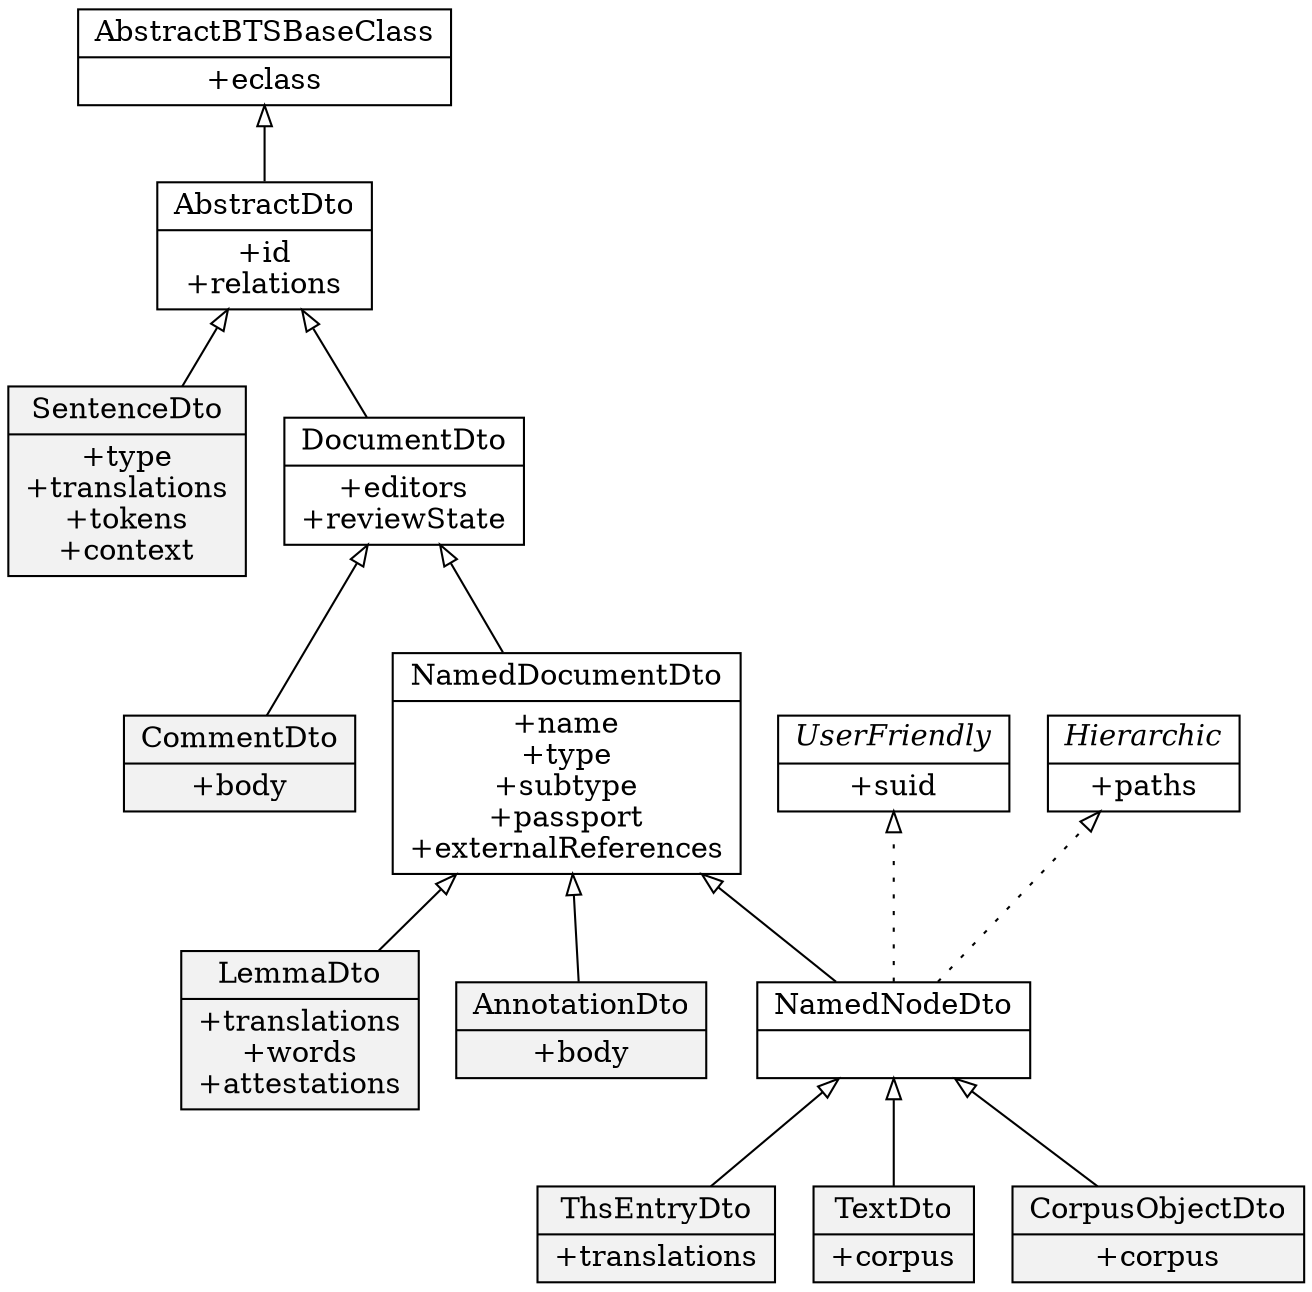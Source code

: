 digraph {
    rankdir = BT

    node [
        shape = record
    ]

    edge [
        arrowhead = empty
    ]

    i1 [
        label = <{<i>UserFriendly</i>|+suid}>
    ]

    i2 [
        label = <{<i>Hierarchic</i>|+paths}>
    ]

    a1 [
        label = "{AbstractBTSBaseClass|+eclass}"
    ]

    a2 [
        label = "{AbstractDto|+id\n+relations}"
    ]

    d [
        label = "{DocumentDto|+editors\n+reviewState}"
    ]

    sent [
        label = "{SentenceDto|+type\n+translations\n+tokens\n+context}"
        style = filled;
        fillcolor = gray95;
    ]

    nd [
        label = "{NamedDocumentDto|+name\n+type\n+subtype\n+passport\n+externalReferences}"
    ]

    nn [
        label = "{NamedNodeDto|}"
    ]

    ths [
        label = "{ThsEntryDto|+translations}"
        style = filled;
        fillcolor = gray95;
    ]

    text [
        label = "{TextDto|+corpus}"
        style = filled;
        fillcolor = gray95;
    ]

    tco [
        label = "{CorpusObjectDto|+corpus}"
        style = filled;
        fillcolor = gray95;
    ]
 
    lem [
        label = "{LemmaDto|+translations\n+words\n+attestations}"
        style = filled;
        fillcolor = gray95;
    ]

    ann [
        label = "{AnnotationDto|+body}"
        style = filled;
        fillcolor = gray95;
    ]

    cmt [
        label = "{CommentDto|+body}"
        style = filled;
        fillcolor = gray95;
    ]

    a2 -> a1;
    d -> a2;
    sent -> a2;
    nd -> d;
    cmt -> d;
    lem -> nd;
    ann -> nd;
    nn -> nd;
    ths -> nn;
    text -> nn;
    tco -> nn;

    edge [
        arrowhead = empty
        style = dotted
    ]

    nn -> i1;
    nn -> i2;

}
